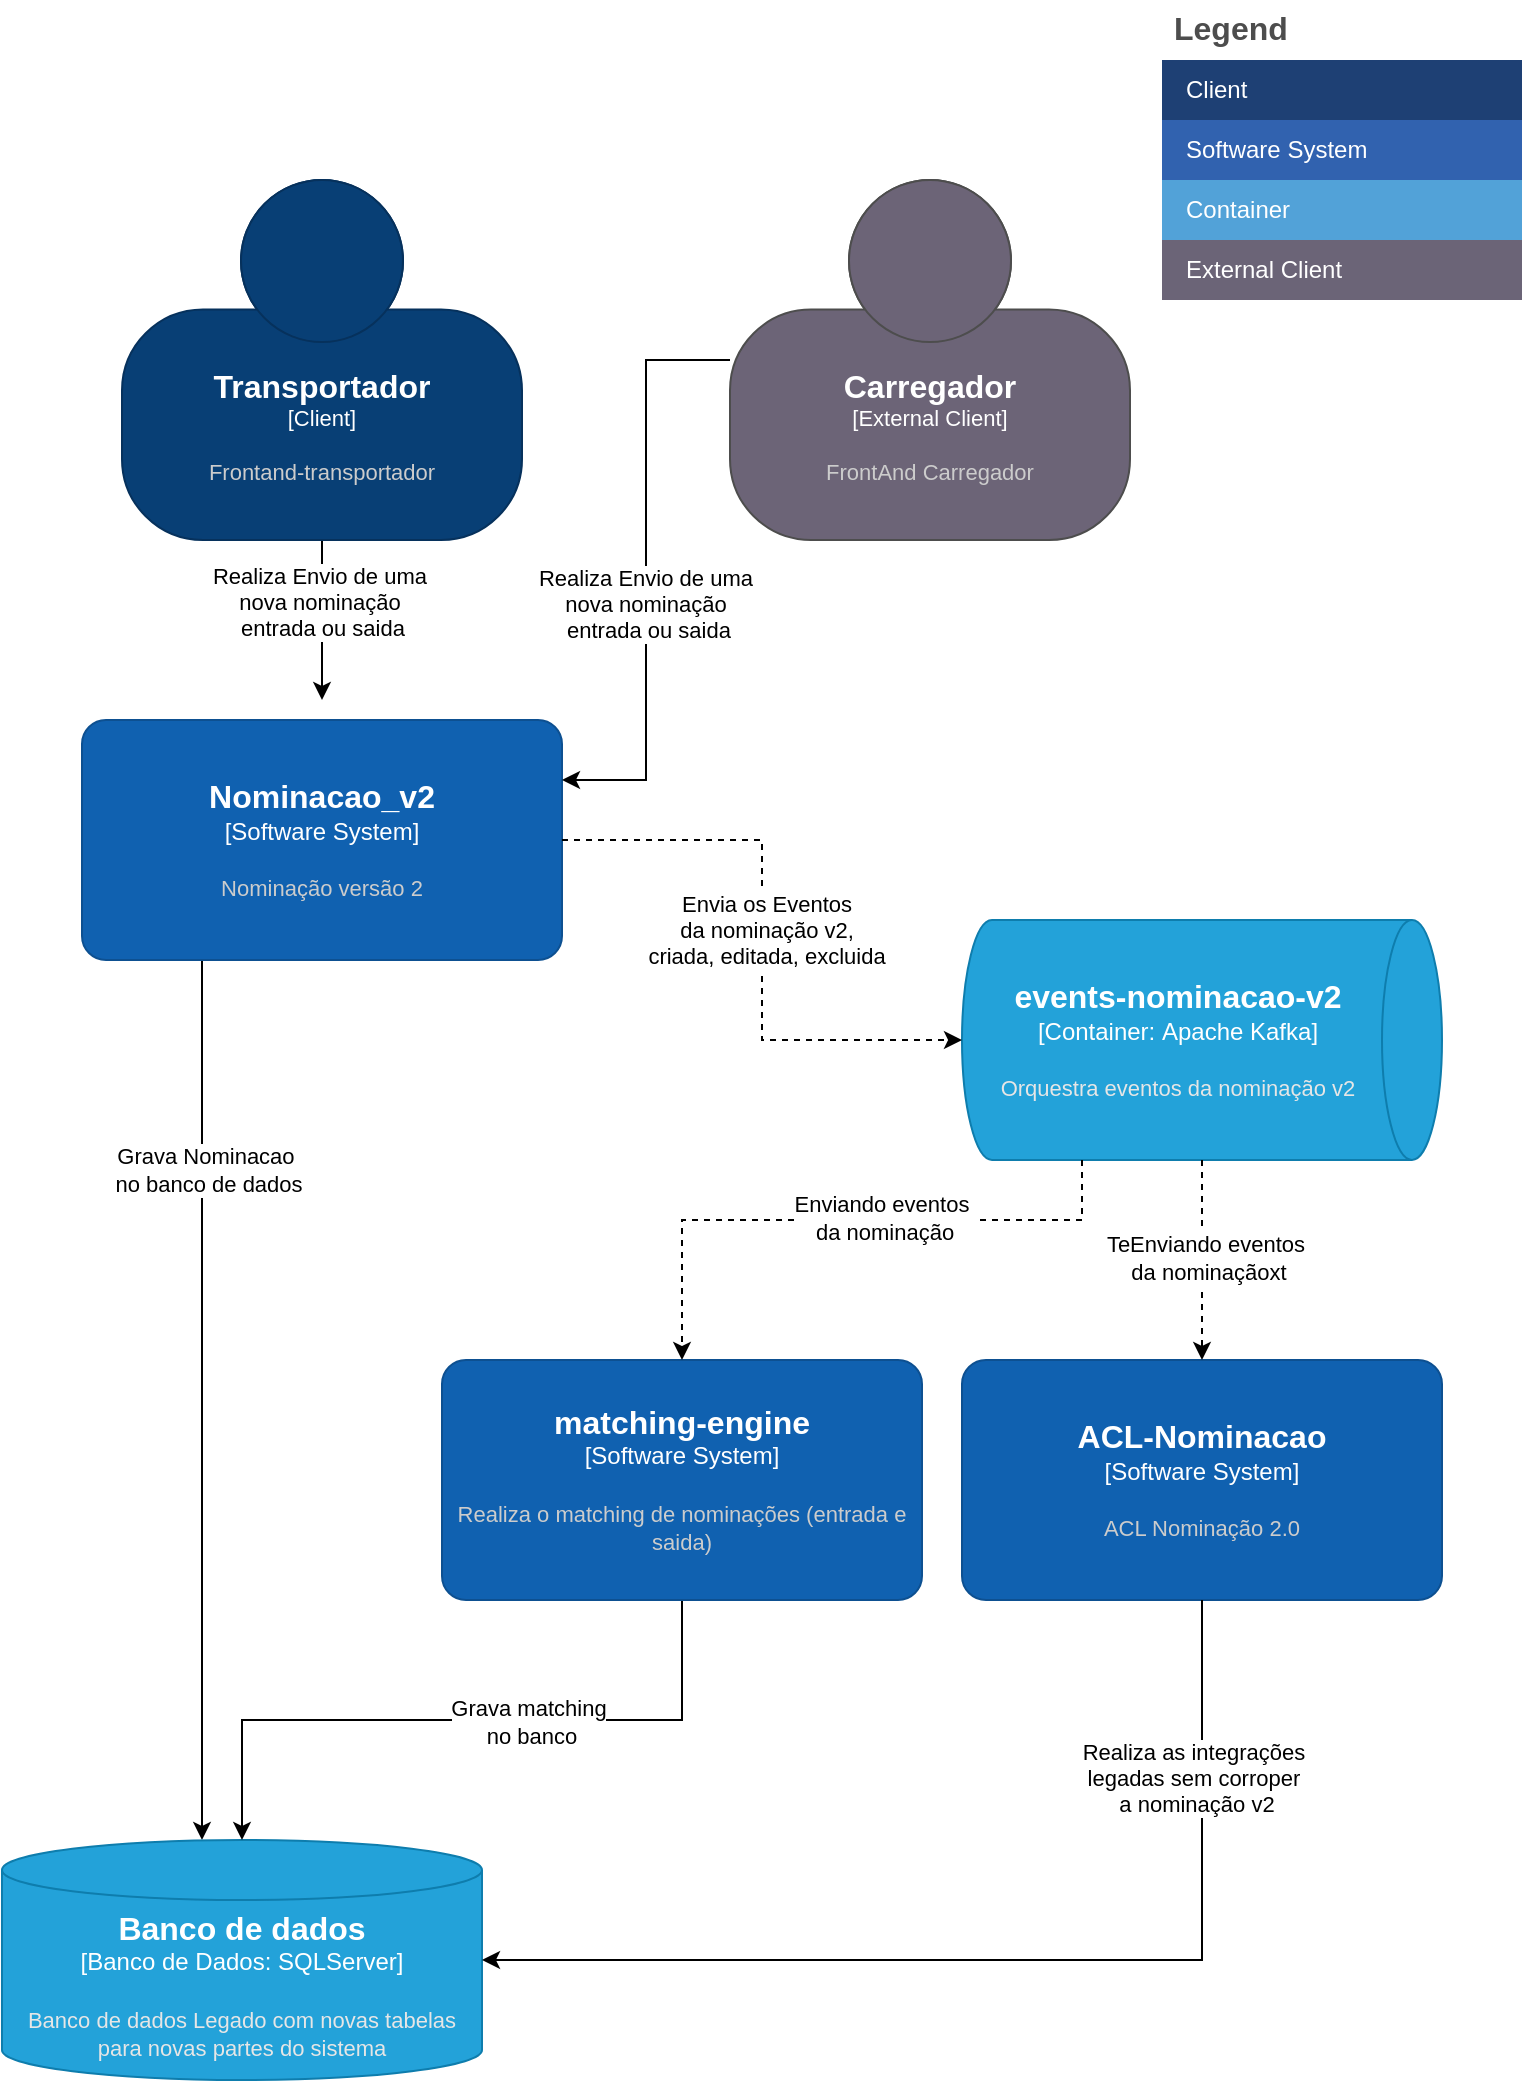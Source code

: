 <mxfile version="24.0.7" type="device" pages="2">
  <diagram name="Contexto" id="1iT5tyjKOo6wKRUe-Uue">
    <mxGraphModel dx="840" dy="452" grid="1" gridSize="10" guides="1" tooltips="1" connect="1" arrows="1" fold="1" page="1" pageScale="1" pageWidth="827" pageHeight="1169" math="0" shadow="0">
      <root>
        <mxCell id="0" />
        <mxCell id="1" parent="0" />
        <mxCell id="kfNd2m6IobNvLO3QgIsy-5" style="edgeStyle=orthogonalEdgeStyle;rounded=0;orthogonalLoop=1;jettySize=auto;html=1;" parent="1" source="kfNd2m6IobNvLO3QgIsy-1" edge="1">
          <mxGeometry relative="1" as="geometry">
            <mxPoint x="220" y="350" as="targetPoint" />
          </mxGeometry>
        </mxCell>
        <mxCell id="kfNd2m6IobNvLO3QgIsy-6" value="Realiza Envio de uma&amp;nbsp;&lt;div&gt;nova nominação&amp;nbsp;&lt;br&gt;entrada ou saida&lt;/div&gt;" style="edgeLabel;html=1;align=center;verticalAlign=middle;resizable=0;points=[];" parent="kfNd2m6IobNvLO3QgIsy-5" vertex="1" connectable="0">
          <mxGeometry x="-0.22" relative="1" as="geometry">
            <mxPoint y="-1" as="offset" />
          </mxGeometry>
        </mxCell>
        <object placeholders="1" c4Name="Transportador" c4Type="Client" c4Description="Frontand-transportador" label="&lt;font style=&quot;font-size: 16px&quot;&gt;&lt;b&gt;%c4Name%&lt;/b&gt;&lt;/font&gt;&lt;div&gt;[%c4Type%]&lt;/div&gt;&lt;br&gt;&lt;div&gt;&lt;font style=&quot;font-size: 11px&quot;&gt;&lt;font color=&quot;#cccccc&quot;&gt;%c4Description%&lt;/font&gt;&lt;/div&gt;" id="kfNd2m6IobNvLO3QgIsy-1">
          <mxCell style="html=1;fontSize=11;dashed=0;whiteSpace=wrap;fillColor=#083F75;strokeColor=#06315C;fontColor=#ffffff;shape=mxgraph.c4.person2;align=center;metaEdit=1;points=[[0.5,0,0],[1,0.5,0],[1,0.75,0],[0.75,1,0],[0.5,1,0],[0.25,1,0],[0,0.75,0],[0,0.5,0]];resizable=0;" parent="1" vertex="1">
            <mxGeometry x="120" y="90" width="200" height="180" as="geometry" />
          </mxCell>
        </object>
        <object placeholders="1" c4Name="Carregador" c4Type="External Client" c4Description="FrontAnd Carregador" label="&lt;font style=&quot;font-size: 16px&quot;&gt;&lt;b&gt;%c4Name%&lt;/b&gt;&lt;/font&gt;&lt;div&gt;[%c4Type%]&lt;/div&gt;&lt;br&gt;&lt;div&gt;&lt;font style=&quot;font-size: 11px&quot;&gt;&lt;font color=&quot;#cccccc&quot;&gt;%c4Description%&lt;/font&gt;&lt;/div&gt;" id="kfNd2m6IobNvLO3QgIsy-2">
          <mxCell style="html=1;fontSize=11;dashed=0;whiteSpace=wrap;fillColor=#6C6477;strokeColor=#4D4D4D;fontColor=#ffffff;shape=mxgraph.c4.person2;align=center;metaEdit=1;points=[[0.5,0,0],[1,0.5,0],[1,0.75,0],[0.75,1,0],[0.5,1,0],[0.25,1,0],[0,0.75,0],[0,0.5,0]];resizable=0;" parent="1" vertex="1">
            <mxGeometry x="424" y="90" width="200" height="180" as="geometry" />
          </mxCell>
        </object>
        <mxCell id="kfNd2m6IobNvLO3QgIsy-21" style="edgeStyle=orthogonalEdgeStyle;rounded=0;orthogonalLoop=1;jettySize=auto;html=1;exitX=0.25;exitY=1;exitDx=0;exitDy=0;exitPerimeter=0;" parent="1" source="kfNd2m6IobNvLO3QgIsy-4" target="kfNd2m6IobNvLO3QgIsy-11" edge="1">
          <mxGeometry relative="1" as="geometry">
            <mxPoint x="160" y="910" as="targetPoint" />
            <Array as="points">
              <mxPoint x="160" y="570" />
              <mxPoint x="160" y="570" />
            </Array>
          </mxGeometry>
        </mxCell>
        <mxCell id="kfNd2m6IobNvLO3QgIsy-22" value="Grava Nominacao&amp;nbsp;&lt;div&gt;no banco de dados&lt;/div&gt;" style="edgeLabel;html=1;align=center;verticalAlign=middle;resizable=0;points=[];" parent="kfNd2m6IobNvLO3QgIsy-21" vertex="1" connectable="0">
          <mxGeometry x="-0.524" y="3" relative="1" as="geometry">
            <mxPoint as="offset" />
          </mxGeometry>
        </mxCell>
        <object placeholders="1" c4Name="Nominacao_v2" c4Type="Software System" c4Description="Nominação versão 2" label="&lt;font style=&quot;font-size: 16px&quot;&gt;&lt;b&gt;%c4Name%&lt;/b&gt;&lt;/font&gt;&lt;div&gt;[%c4Type%]&lt;/div&gt;&lt;br&gt;&lt;div&gt;&lt;font style=&quot;font-size: 11px&quot;&gt;&lt;font color=&quot;#cccccc&quot;&gt;%c4Description%&lt;/font&gt;&lt;/div&gt;" id="kfNd2m6IobNvLO3QgIsy-4">
          <mxCell style="rounded=1;whiteSpace=wrap;html=1;labelBackgroundColor=none;fillColor=#1061B0;fontColor=#ffffff;align=center;arcSize=10;strokeColor=#0D5091;metaEdit=1;resizable=0;points=[[0.25,0,0],[0.5,0,0],[0.75,0,0],[1,0.25,0],[1,0.5,0],[1,0.75,0],[0.75,1,0],[0.5,1,0],[0.25,1,0],[0,0.75,0],[0,0.5,0],[0,0.25,0]];" parent="1" vertex="1">
            <mxGeometry x="100" y="360" width="240" height="120" as="geometry" />
          </mxCell>
        </object>
        <mxCell id="kfNd2m6IobNvLO3QgIsy-7" style="edgeStyle=orthogonalEdgeStyle;rounded=0;orthogonalLoop=1;jettySize=auto;html=1;entryX=1;entryY=0.25;entryDx=0;entryDy=0;entryPerimeter=0;" parent="1" source="kfNd2m6IobNvLO3QgIsy-2" target="kfNd2m6IobNvLO3QgIsy-4" edge="1">
          <mxGeometry relative="1" as="geometry" />
        </mxCell>
        <mxCell id="kfNd2m6IobNvLO3QgIsy-8" value="Realiza Envio de uma&amp;nbsp;&lt;div&gt;nova nominação&amp;nbsp;&lt;br&gt;entrada ou saida&lt;/div&gt;" style="edgeLabel;html=1;align=center;verticalAlign=middle;resizable=0;points=[];" parent="kfNd2m6IobNvLO3QgIsy-7" vertex="1" connectable="0">
          <mxGeometry x="0.12" y="1" relative="1" as="geometry">
            <mxPoint y="-1" as="offset" />
          </mxGeometry>
        </mxCell>
        <object placeholders="1" c4Type="events-nominacao-v2" c4Container="Container" c4Technology="Apache Kafka" c4Description="Orquestra eventos da nominação v2" label="&lt;font style=&quot;font-size: 16px&quot;&gt;&lt;b&gt;%c4Type%&lt;/b&gt;&lt;/font&gt;&lt;div&gt;[%c4Container%:&amp;nbsp;%c4Technology%]&lt;/div&gt;&lt;br&gt;&lt;div&gt;&lt;font style=&quot;font-size: 11px&quot;&gt;&lt;font color=&quot;#E6E6E6&quot;&gt;%c4Description%&lt;/font&gt;&lt;/div&gt;" id="kfNd2m6IobNvLO3QgIsy-9">
          <mxCell style="shape=cylinder3;size=15;direction=south;whiteSpace=wrap;html=1;boundedLbl=1;rounded=0;labelBackgroundColor=none;fillColor=#23A2D9;fontSize=12;fontColor=#ffffff;align=center;strokeColor=#0E7DAD;metaEdit=1;points=[[0.5,0,0],[1,0.25,0],[1,0.5,0],[1,0.75,0],[0.5,1,0],[0,0.75,0],[0,0.5,0],[0,0.25,0]];resizable=0;" parent="1" vertex="1">
            <mxGeometry x="540" y="460" width="240" height="120" as="geometry" />
          </mxCell>
        </object>
        <mxCell id="kfNd2m6IobNvLO3QgIsy-10" style="edgeStyle=orthogonalEdgeStyle;rounded=0;orthogonalLoop=1;jettySize=auto;html=1;entryX=0.5;entryY=1;entryDx=0;entryDy=0;entryPerimeter=0;dashed=1;" parent="1" source="kfNd2m6IobNvLO3QgIsy-4" target="kfNd2m6IobNvLO3QgIsy-9" edge="1">
          <mxGeometry relative="1" as="geometry" />
        </mxCell>
        <mxCell id="kfNd2m6IobNvLO3QgIsy-12" value="Envia os Eventos&lt;br&gt;da nominação v2,&lt;br&gt;criada, editada, excluida" style="edgeLabel;html=1;align=center;verticalAlign=middle;resizable=0;points=[];" parent="kfNd2m6IobNvLO3QgIsy-10" vertex="1" connectable="0">
          <mxGeometry x="-0.045" y="2" relative="1" as="geometry">
            <mxPoint y="1" as="offset" />
          </mxGeometry>
        </mxCell>
        <object placeholders="1" c4Type="Banco de dados" c4Container="Banco de Dados" c4Technology="SQLServer" c4Description="Banco de dados Legado com novas tabelas para novas partes do sistema" label="&lt;font style=&quot;font-size: 16px&quot;&gt;&lt;b&gt;%c4Type%&lt;/b&gt;&lt;/font&gt;&lt;div&gt;[%c4Container%:&amp;nbsp;%c4Technology%]&lt;/div&gt;&lt;br&gt;&lt;div&gt;&lt;font style=&quot;font-size: 11px&quot;&gt;&lt;font color=&quot;#E6E6E6&quot;&gt;%c4Description%&lt;/font&gt;&lt;/div&gt;" id="kfNd2m6IobNvLO3QgIsy-11">
          <mxCell style="shape=cylinder3;size=15;whiteSpace=wrap;html=1;boundedLbl=1;rounded=0;labelBackgroundColor=none;fillColor=#23A2D9;fontSize=12;fontColor=#ffffff;align=center;strokeColor=#0E7DAD;metaEdit=1;points=[[0.5,0,0],[1,0.25,0],[1,0.5,0],[1,0.75,0],[0.5,1,0],[0,0.75,0],[0,0.5,0],[0,0.25,0]];resizable=0;" parent="1" vertex="1">
            <mxGeometry x="60" y="920" width="240" height="120" as="geometry" />
          </mxCell>
        </object>
        <mxCell id="kfNd2m6IobNvLO3QgIsy-17" style="edgeStyle=orthogonalEdgeStyle;rounded=0;orthogonalLoop=1;jettySize=auto;html=1;" parent="1" source="kfNd2m6IobNvLO3QgIsy-13" target="kfNd2m6IobNvLO3QgIsy-11" edge="1">
          <mxGeometry relative="1" as="geometry" />
        </mxCell>
        <mxCell id="kfNd2m6IobNvLO3QgIsy-18" value="Grava matching&lt;div&gt;&amp;nbsp;no banco&lt;/div&gt;" style="edgeLabel;html=1;align=center;verticalAlign=middle;resizable=0;points=[];" parent="kfNd2m6IobNvLO3QgIsy-17" vertex="1" connectable="0">
          <mxGeometry x="-0.194" y="1" relative="1" as="geometry">
            <mxPoint as="offset" />
          </mxGeometry>
        </mxCell>
        <object placeholders="1" c4Name="matching-engine" c4Type="Software System" c4Description="Realiza o matching de nominações (entrada e saida)" label="&lt;font style=&quot;font-size: 16px&quot;&gt;&lt;b&gt;%c4Name%&lt;/b&gt;&lt;/font&gt;&lt;div&gt;[%c4Type%]&lt;/div&gt;&lt;br&gt;&lt;div&gt;&lt;font style=&quot;font-size: 11px&quot;&gt;&lt;font color=&quot;#cccccc&quot;&gt;%c4Description%&lt;/font&gt;&lt;/div&gt;" id="kfNd2m6IobNvLO3QgIsy-13">
          <mxCell style="rounded=1;whiteSpace=wrap;html=1;labelBackgroundColor=none;fillColor=#1061B0;fontColor=#ffffff;align=center;arcSize=10;strokeColor=#0D5091;metaEdit=1;resizable=0;points=[[0.25,0,0],[0.5,0,0],[0.75,0,0],[1,0.25,0],[1,0.5,0],[1,0.75,0],[0.75,1,0],[0.5,1,0],[0.25,1,0],[0,0.75,0],[0,0.5,0],[0,0.25,0]];" parent="1" vertex="1">
            <mxGeometry x="280" y="680" width="240" height="120" as="geometry" />
          </mxCell>
        </object>
        <object placeholders="1" c4Name="ACL-Nominacao" c4Type="Software System" c4Description="ACL Nominação 2.0" label="&lt;font style=&quot;font-size: 16px&quot;&gt;&lt;b&gt;%c4Name%&lt;/b&gt;&lt;/font&gt;&lt;div&gt;[%c4Type%]&lt;/div&gt;&lt;br&gt;&lt;div&gt;&lt;font style=&quot;font-size: 11px&quot;&gt;&lt;font color=&quot;#cccccc&quot;&gt;%c4Description%&lt;/font&gt;&lt;/div&gt;" id="kfNd2m6IobNvLO3QgIsy-14">
          <mxCell style="rounded=1;whiteSpace=wrap;html=1;labelBackgroundColor=none;fillColor=#1061B0;fontColor=#ffffff;align=center;arcSize=10;strokeColor=#0D5091;metaEdit=1;resizable=0;points=[[0.25,0,0],[0.5,0,0],[0.75,0,0],[1,0.25,0],[1,0.5,0],[1,0.75,0],[0.75,1,0],[0.5,1,0],[0.25,1,0],[0,0.75,0],[0,0.5,0],[0,0.25,0]];" parent="1" vertex="1">
            <mxGeometry x="540" y="680" width="240" height="120" as="geometry" />
          </mxCell>
        </object>
        <mxCell id="kfNd2m6IobNvLO3QgIsy-15" style="edgeStyle=orthogonalEdgeStyle;rounded=0;orthogonalLoop=1;jettySize=auto;html=1;entryX=0.5;entryY=0;entryDx=0;entryDy=0;entryPerimeter=0;exitX=1;exitY=0.75;exitDx=0;exitDy=0;exitPerimeter=0;dashed=1;" parent="1" source="kfNd2m6IobNvLO3QgIsy-9" target="kfNd2m6IobNvLO3QgIsy-13" edge="1">
          <mxGeometry relative="1" as="geometry">
            <Array as="points">
              <mxPoint x="600" y="610" />
              <mxPoint x="400" y="610" />
            </Array>
          </mxGeometry>
        </mxCell>
        <mxCell id="kfNd2m6IobNvLO3QgIsy-16" value="Enviando eventos&amp;nbsp;&lt;div&gt;da nominação&lt;/div&gt;" style="edgeLabel;html=1;align=center;verticalAlign=middle;resizable=0;points=[];" parent="kfNd2m6IobNvLO3QgIsy-15" vertex="1" connectable="0">
          <mxGeometry x="-0.136" y="-1" relative="1" as="geometry">
            <mxPoint as="offset" />
          </mxGeometry>
        </mxCell>
        <mxCell id="kfNd2m6IobNvLO3QgIsy-19" style="edgeStyle=orthogonalEdgeStyle;rounded=0;orthogonalLoop=1;jettySize=auto;html=1;entryX=0.5;entryY=0;entryDx=0;entryDy=0;entryPerimeter=0;dashed=1;" parent="1" source="kfNd2m6IobNvLO3QgIsy-9" target="kfNd2m6IobNvLO3QgIsy-14" edge="1">
          <mxGeometry relative="1" as="geometry" />
        </mxCell>
        <mxCell id="kfNd2m6IobNvLO3QgIsy-20" value="TeEnviando eventos&amp;nbsp;&lt;br&gt;da nominaçãoxt" style="edgeLabel;html=1;align=center;verticalAlign=middle;resizable=0;points=[];" parent="kfNd2m6IobNvLO3QgIsy-19" vertex="1" connectable="0">
          <mxGeometry x="-0.033" y="3" relative="1" as="geometry">
            <mxPoint as="offset" />
          </mxGeometry>
        </mxCell>
        <mxCell id="kfNd2m6IobNvLO3QgIsy-23" style="edgeStyle=orthogonalEdgeStyle;rounded=0;orthogonalLoop=1;jettySize=auto;html=1;entryX=1;entryY=0.5;entryDx=0;entryDy=0;entryPerimeter=0;" parent="1" source="kfNd2m6IobNvLO3QgIsy-14" target="kfNd2m6IobNvLO3QgIsy-11" edge="1">
          <mxGeometry relative="1" as="geometry">
            <Array as="points">
              <mxPoint x="660" y="980" />
            </Array>
          </mxGeometry>
        </mxCell>
        <mxCell id="kfNd2m6IobNvLO3QgIsy-24" value="Realiza as integrações&amp;nbsp;&lt;div&gt;legadas sem corroper&amp;nbsp;&lt;/div&gt;&lt;div&gt;a nominação v2&lt;/div&gt;" style="edgeLabel;html=1;align=center;verticalAlign=middle;resizable=0;points=[];" parent="kfNd2m6IobNvLO3QgIsy-23" vertex="1" connectable="0">
          <mxGeometry x="-0.673" y="-3" relative="1" as="geometry">
            <mxPoint as="offset" />
          </mxGeometry>
        </mxCell>
        <mxCell id="kfNd2m6IobNvLO3QgIsy-25" value="Legend" style="shape=table;startSize=30;container=1;collapsible=0;childLayout=tableLayout;fontSize=16;align=left;verticalAlign=top;fillColor=none;strokeColor=none;fontColor=#4D4D4D;fontStyle=1;spacingLeft=6;spacing=0;resizable=0;" parent="1" vertex="1">
          <mxGeometry x="640" width="180" height="150" as="geometry" />
        </mxCell>
        <mxCell id="kfNd2m6IobNvLO3QgIsy-26" value="" style="shape=tableRow;horizontal=0;startSize=0;swimlaneHead=0;swimlaneBody=0;strokeColor=inherit;top=0;left=0;bottom=0;right=0;collapsible=0;dropTarget=0;fillColor=none;points=[[0,0.5],[1,0.5]];portConstraint=eastwest;fontSize=12;" parent="kfNd2m6IobNvLO3QgIsy-25" vertex="1">
          <mxGeometry y="30" width="180" height="30" as="geometry" />
        </mxCell>
        <mxCell id="kfNd2m6IobNvLO3QgIsy-27" value="Client" style="shape=partialRectangle;html=1;whiteSpace=wrap;connectable=0;strokeColor=inherit;overflow=hidden;fillColor=#1E4074;top=0;left=0;bottom=0;right=0;pointerEvents=1;fontSize=12;align=left;fontColor=#FFFFFF;gradientColor=none;spacingLeft=10;spacingRight=4;" parent="kfNd2m6IobNvLO3QgIsy-26" vertex="1">
          <mxGeometry width="180" height="30" as="geometry">
            <mxRectangle width="180" height="30" as="alternateBounds" />
          </mxGeometry>
        </mxCell>
        <mxCell id="kfNd2m6IobNvLO3QgIsy-28" value="" style="shape=tableRow;horizontal=0;startSize=0;swimlaneHead=0;swimlaneBody=0;strokeColor=inherit;top=0;left=0;bottom=0;right=0;collapsible=0;dropTarget=0;fillColor=none;points=[[0,0.5],[1,0.5]];portConstraint=eastwest;fontSize=12;" parent="kfNd2m6IobNvLO3QgIsy-25" vertex="1">
          <mxGeometry y="60" width="180" height="30" as="geometry" />
        </mxCell>
        <mxCell id="kfNd2m6IobNvLO3QgIsy-29" value="Software System" style="shape=partialRectangle;html=1;whiteSpace=wrap;connectable=0;strokeColor=inherit;overflow=hidden;fillColor=#3162AF;top=0;left=0;bottom=0;right=0;pointerEvents=1;fontSize=12;align=left;fontColor=#FFFFFF;gradientColor=none;spacingLeft=10;spacingRight=4;" parent="kfNd2m6IobNvLO3QgIsy-28" vertex="1">
          <mxGeometry width="180" height="30" as="geometry">
            <mxRectangle width="180" height="30" as="alternateBounds" />
          </mxGeometry>
        </mxCell>
        <mxCell id="kfNd2m6IobNvLO3QgIsy-30" value="" style="shape=tableRow;horizontal=0;startSize=0;swimlaneHead=0;swimlaneBody=0;strokeColor=inherit;top=0;left=0;bottom=0;right=0;collapsible=0;dropTarget=0;fillColor=none;points=[[0,0.5],[1,0.5]];portConstraint=eastwest;fontSize=12;" parent="kfNd2m6IobNvLO3QgIsy-25" vertex="1">
          <mxGeometry y="90" width="180" height="30" as="geometry" />
        </mxCell>
        <mxCell id="kfNd2m6IobNvLO3QgIsy-31" value="Container" style="shape=partialRectangle;html=1;whiteSpace=wrap;connectable=0;strokeColor=inherit;overflow=hidden;fillColor=#52a2d8;top=0;left=0;bottom=0;right=0;pointerEvents=1;fontSize=12;align=left;fontColor=#FFFFFF;gradientColor=none;spacingLeft=10;spacingRight=4;" parent="kfNd2m6IobNvLO3QgIsy-30" vertex="1">
          <mxGeometry width="180" height="30" as="geometry">
            <mxRectangle width="180" height="30" as="alternateBounds" />
          </mxGeometry>
        </mxCell>
        <mxCell id="kfNd2m6IobNvLO3QgIsy-34" value="" style="shape=tableRow;horizontal=0;startSize=0;swimlaneHead=0;swimlaneBody=0;strokeColor=inherit;top=0;left=0;bottom=0;right=0;collapsible=0;dropTarget=0;fillColor=none;points=[[0,0.5],[1,0.5]];portConstraint=eastwest;fontSize=12;" parent="kfNd2m6IobNvLO3QgIsy-25" vertex="1">
          <mxGeometry y="120" width="180" height="30" as="geometry" />
        </mxCell>
        <mxCell id="kfNd2m6IobNvLO3QgIsy-35" value="External Client" style="shape=partialRectangle;html=1;whiteSpace=wrap;connectable=0;strokeColor=inherit;overflow=hidden;fillColor=#6b6477;top=0;left=0;bottom=0;right=0;pointerEvents=1;fontSize=12;align=left;fontColor=#FFFFFF;gradientColor=none;spacingLeft=10;spacingRight=4;" parent="kfNd2m6IobNvLO3QgIsy-34" vertex="1">
          <mxGeometry width="180" height="30" as="geometry">
            <mxRectangle width="180" height="30" as="alternateBounds" />
          </mxGeometry>
        </mxCell>
      </root>
    </mxGraphModel>
  </diagram>
  <diagram id="_d-OhA3PHFul_VTuETrB" name="Container">
    <mxGraphModel dx="808" dy="435" grid="1" gridSize="10" guides="1" tooltips="1" connect="1" arrows="1" fold="1" page="1" pageScale="1" pageWidth="827" pageHeight="1169" math="0" shadow="0">
      <root>
        <mxCell id="0" />
        <mxCell id="1" parent="0" />
        <mxCell id="4QUge0CLAxA1LtzzfXMb-1" style="edgeStyle=orthogonalEdgeStyle;rounded=0;orthogonalLoop=1;jettySize=auto;html=1;exitX=0.991;exitY=0.635;exitDx=0;exitDy=0;exitPerimeter=0;" edge="1" parent="1" source="MoGKAQLPMniDsz_H17lD-1" target="MoGKAQLPMniDsz_H17lD-6">
          <mxGeometry relative="1" as="geometry" />
        </mxCell>
        <mxCell id="4QUge0CLAxA1LtzzfXMb-2" value="Envia CRUD,&lt;br&gt;REST, HTTP (JSON)" style="edgeLabel;html=1;align=center;verticalAlign=middle;resizable=0;points=[];" vertex="1" connectable="0" parent="4QUge0CLAxA1LtzzfXMb-1">
          <mxGeometry x="-0.165" relative="1" as="geometry">
            <mxPoint as="offset" />
          </mxGeometry>
        </mxCell>
        <object placeholders="1" c4Type="frontand-carregador" c4Container="frontand-carregador" c4Technology="e.g. JavaScript, Angular etc." c4Description="Description of web browser container role/responsibility." label="&lt;font style=&quot;font-size: 16px&quot;&gt;&lt;b&gt;%c4Type%&lt;/b&gt;&lt;/font&gt;&lt;div&gt;[%c4Container%:&amp;nbsp;%c4Technology%]&lt;/div&gt;&lt;br&gt;&lt;div&gt;&lt;font style=&quot;font-size: 11px&quot;&gt;&lt;font color=&quot;#E6E6E6&quot;&gt;%c4Description%&lt;/font&gt;&lt;/div&gt;" id="MoGKAQLPMniDsz_H17lD-1">
          <mxCell style="shape=mxgraph.c4.webBrowserContainer2;whiteSpace=wrap;html=1;boundedLbl=1;rounded=0;labelBackgroundColor=none;strokeColor=none;fillColor=#8c8496;strokeColor=#118ACD;strokeColor2=#0E7DAD;fontSize=12;fontColor=#ffffff;align=center;metaEdit=1;points=[[0.5,0,0],[1,0.25,0],[1,0.5,0],[1,0.75,0],[0.5,1,0],[0,0.75,0],[0,0.5,0],[0,0.25,0]];resizable=0;" parent="1" vertex="1">
            <mxGeometry x="460" y="380" width="240" height="160" as="geometry" />
          </mxCell>
        </object>
        <object placeholders="1" c4Name="Transportador" c4Type="Person" c4Description="Cliente interno" label="&lt;font style=&quot;font-size: 16px&quot;&gt;&lt;b&gt;%c4Name%&lt;/b&gt;&lt;/font&gt;&lt;div&gt;[%c4Type%]&lt;/div&gt;&lt;br&gt;&lt;div&gt;&lt;font style=&quot;font-size: 11px&quot;&gt;&lt;font color=&quot;#cccccc&quot;&gt;%c4Description%&lt;/font&gt;&lt;/div&gt;" id="MoGKAQLPMniDsz_H17lD-2">
          <mxCell style="html=1;fontSize=11;dashed=0;whiteSpace=wrap;fillColor=#083F75;strokeColor=#06315C;fontColor=#ffffff;shape=mxgraph.c4.person2;align=center;metaEdit=1;points=[[0.5,0,0],[1,0.5,0],[1,0.75,0],[0.75,1,0],[0.5,1,0],[0.25,1,0],[0,0.75,0],[0,0.5,0]];resizable=0;" parent="1" vertex="1">
            <mxGeometry x="100" y="80" width="200" height="180" as="geometry" />
          </mxCell>
        </object>
        <mxCell id="KuVBhjNUDmHwjBpoqq2D-19" style="edgeStyle=orthogonalEdgeStyle;rounded=0;orthogonalLoop=1;jettySize=auto;html=1;" parent="1" source="MoGKAQLPMniDsz_H17lD-3" target="MoGKAQLPMniDsz_H17lD-5" edge="1">
          <mxGeometry relative="1" as="geometry" />
        </mxCell>
        <mxCell id="KuVBhjNUDmHwjBpoqq2D-32" value="Solicita autorização.&amp;nbsp;&lt;div&gt;REST, HTTP (JSON)&lt;/div&gt;" style="edgeLabel;html=1;align=center;verticalAlign=middle;resizable=0;points=[];" parent="KuVBhjNUDmHwjBpoqq2D-19" vertex="1" connectable="0">
          <mxGeometry x="0.035" relative="1" as="geometry">
            <mxPoint x="5" y="1" as="offset" />
          </mxGeometry>
        </mxCell>
        <object placeholders="1" c4Name="backand-shared" c4Type="Spring-Boot" c4Description="Responsável por autenticar as requisições, além de outras funcionalidades." label="&lt;font style=&quot;font-size: 16px&quot;&gt;&lt;b&gt;%c4Name%&lt;/b&gt;&lt;/font&gt;&lt;div&gt;[%c4Type%]&lt;/div&gt;&lt;br&gt;&lt;div&gt;&lt;font style=&quot;font-size: 11px&quot;&gt;&lt;font color=&quot;#cccccc&quot;&gt;%c4Description%&lt;/font&gt;&lt;/div&gt;" id="MoGKAQLPMniDsz_H17lD-3">
          <mxCell style="rounded=1;whiteSpace=wrap;html=1;labelBackgroundColor=none;fillColor=#1061B0;fontColor=#ffffff;align=center;arcSize=10;strokeColor=#0D5091;metaEdit=1;resizable=0;points=[[0.25,0,0],[0.5,0,0],[0.75,0,0],[1,0.25,0],[1,0.5,0],[1,0.75,0],[0.75,1,0],[0.5,1,0],[0.25,1,0],[0,0.75,0],[0,0.5,0],[0,0.25,0]];" parent="1" vertex="1">
            <mxGeometry x="910" y="240" width="240" height="120" as="geometry" />
          </mxCell>
        </object>
        <mxCell id="KuVBhjNUDmHwjBpoqq2D-21" style="edgeStyle=orthogonalEdgeStyle;rounded=0;orthogonalLoop=1;jettySize=auto;html=1;" parent="1" source="MoGKAQLPMniDsz_H17lD-4" edge="1">
          <mxGeometry relative="1" as="geometry">
            <mxPoint x="1160" y="300" as="targetPoint" />
          </mxGeometry>
        </mxCell>
        <mxCell id="KuVBhjNUDmHwjBpoqq2D-35" value="Envia Token, &lt;br&gt;REST,HTTP (JSON)" style="edgeLabel;html=1;align=center;verticalAlign=middle;resizable=0;points=[];" parent="KuVBhjNUDmHwjBpoqq2D-21" vertex="1" connectable="0">
          <mxGeometry x="-0.161" y="2" relative="1" as="geometry">
            <mxPoint as="offset" />
          </mxGeometry>
        </mxCell>
        <object placeholders="1" c4Name="CA" c4Type="Controlador de Acesso" c4Description="Fornece tokens de acesso" label="&lt;font style=&quot;font-size: 16px&quot;&gt;&lt;b&gt;%c4Name%&lt;/b&gt;&lt;/font&gt;&lt;div&gt;[%c4Type%]&lt;/div&gt;&lt;br&gt;&lt;div&gt;&lt;font style=&quot;font-size: 11px&quot;&gt;&lt;font color=&quot;#cccccc&quot;&gt;%c4Description%&lt;/font&gt;&lt;/div&gt;" id="MoGKAQLPMniDsz_H17lD-4">
          <mxCell style="rounded=1;whiteSpace=wrap;html=1;labelBackgroundColor=none;fillColor=#8C8496;fontColor=#ffffff;align=center;arcSize=10;strokeColor=#736782;metaEdit=1;resizable=0;points=[[0.25,0,0],[0.5,0,0],[0.75,0,0],[1,0.25,0],[1,0.5,0],[1,0.75,0],[0.75,1,0],[0.5,1,0],[0.25,1,0],[0,0.75,0],[0,0.5,0],[0,0.25,0]];" parent="1" vertex="1">
            <mxGeometry x="1325" y="240" width="240" height="120" as="geometry" />
          </mxCell>
        </object>
        <object placeholders="1" c4Type="frontand-transportador" c4Container="frontand-transportador" c4Technology="Angular" c4Description="Monolito resposavel pelas operações de transporte de gás" label="&lt;font style=&quot;font-size: 16px&quot;&gt;&lt;b&gt;%c4Type%&lt;/b&gt;&lt;/font&gt;&lt;div&gt;[%c4Container%:&amp;nbsp;%c4Technology%]&lt;/div&gt;&lt;br&gt;&lt;div&gt;&lt;font style=&quot;font-size: 11px&quot;&gt;&lt;font color=&quot;#E6E6E6&quot;&gt;%c4Description%&lt;/font&gt;&lt;/div&gt;" id="MoGKAQLPMniDsz_H17lD-5">
          <mxCell style="shape=mxgraph.c4.webBrowserContainer2;whiteSpace=wrap;html=1;boundedLbl=1;rounded=0;labelBackgroundColor=none;strokeColor=#118ACD;fillColor=#23A2D9;strokeColor=#118ACD;strokeColor2=#0E7DAD;fontSize=12;fontColor=#ffffff;align=center;metaEdit=1;points=[[0.5,0,0],[1,0.25,0],[1,0.5,0],[1,0.75,0],[0.5,1,0],[0,0.75,0],[0,0.5,0],[0,0.25,0]];resizable=0;" parent="1" vertex="1">
            <mxGeometry x="460" y="90" width="240" height="160" as="geometry" />
          </mxCell>
        </object>
        <object placeholders="1" c4Name="nominacao_v2" c4Type="Spring-Boot" c4Description="Novo servições de nominação" label="&lt;font style=&quot;font-size: 16px&quot;&gt;&lt;b&gt;%c4Name%&lt;/b&gt;&lt;/font&gt;&lt;div&gt;[%c4Type%]&lt;/div&gt;&lt;br&gt;&lt;div&gt;&lt;font style=&quot;font-size: 11px&quot;&gt;&lt;font color=&quot;#cccccc&quot;&gt;%c4Description%&lt;/font&gt;&lt;/div&gt;" id="MoGKAQLPMniDsz_H17lD-6">
          <mxCell style="rounded=1;whiteSpace=wrap;html=1;labelBackgroundColor=none;fillColor=#1061B0;fontColor=#ffffff;align=center;arcSize=10;strokeColor=#0D5091;metaEdit=1;resizable=0;points=[[0.25,0,0],[0.5,0,0],[0.75,0,0],[1,0.25,0],[1,0.5,0],[1,0.75,0],[0.75,1,0],[0.5,1,0],[0.25,1,0],[0,0.75,0],[0,0.5,0],[0,0.25,0]];" parent="1" vertex="1">
            <mxGeometry x="910" y="550" width="240" height="120" as="geometry" />
          </mxCell>
        </object>
        <mxCell id="KuVBhjNUDmHwjBpoqq2D-25" style="edgeStyle=orthogonalEdgeStyle;rounded=0;orthogonalLoop=1;jettySize=auto;html=1;" parent="1" source="MoGKAQLPMniDsz_H17lD-8" target="MoGKAQLPMniDsz_H17lD-10" edge="1">
          <mxGeometry relative="1" as="geometry">
            <Array as="points">
              <mxPoint x="1445" y="710" />
              <mxPoint x="1150" y="710" />
            </Array>
          </mxGeometry>
        </mxCell>
        <mxCell id="KuVBhjNUDmHwjBpoqq2D-44" value="&lt;span style=&quot;color: rgba(0, 0, 0, 0); font-family: monospace; font-size: 0px; text-align: start; background-color: rgb(251, 251, 251);&quot;&gt;%3CmxGraphModel%3E%3Croot%3E%3CmxCell%20id%3D%220%22%2F%3E%3CmxCell%20id%3D%221%22%20parent%3D%220%22%2F%3E%3CmxCell%20id%3D%222%22%20value%3D%22Envia%20evento%20das%20opera%C3%A7%C3%B5es%26lt%3Bbr%26gt%3BKafka-protocol%26lt%3Bbr%26gt%3B%26lt%3Bspan%20style%3D%26quot%3Bcolor%3A%20rgb(13%2C%2013%2C%2013)%3B%20font-family%3A%20S%C3%B6hne%2C%20ui-sans-serif%2C%20system-ui%2C%20-apple-system%2C%20%26amp%3Bquot%3BSegoe%20UI%26amp%3Bquot%3B%2C%20Roboto%2C%20Ubuntu%2C%20Cantarell%2C%20%26amp%3Bquot%3BNoto%20Sans%26amp%3Bquot%3B%2C%20sans-serif%2C%20%26amp%3Bquot%3BHelvetica%20Neue%26amp%3Bquot%3B%2C%20Arial%2C%20%26amp%3Bquot%3BApple%20Color%20Emoji%26amp%3Bquot%3B%2C%20%26amp%3Bquot%3BSegoe%20UI%20Emoji%26amp%3Bquot%3B%2C%20%26amp%3Bquot%3BSegoe%20UI%20Symbol%26amp%3Bquot%3B%2C%20%26amp%3Bquot%3BNoto%20Color%20Emoji%26amp%3Bquot%3B%3B%20text-align%3A%20start%3B%20white-space%3A%20pre-wrap%3B%26quot%3B%26gt%3B%26lt%3Bfont%20style%3D%26quot%3Bfont-size%3A%2012px%3B%26quot%3B%26gt%3Bpublishing%26lt%3B%2Ffont%26gt%3B%26lt%3B%2Fspan%26gt%3B%22%20style%3D%22edgeLabel%3Bhtml%3D1%3Balign%3Dcenter%3BverticalAlign%3Dmiddle%3Bresizable%3D0%3Bpoints%3D%5B%5D%3B%22%20vertex%3D%221%22%20connectable%3D%220%22%20parent%3D%221%22%3E%3CmxGeometry%20x%3D%221278.003%22%20y%3D%22599.358%22%20as%3D%22geometry%22%2F%3E%3C%2FmxCell%3E%3C%2Froot%3E%3C%2FmxGraphModel%3E&lt;/span&gt;" style="edgeLabel;html=1;align=center;verticalAlign=middle;resizable=0;points=[];" parent="KuVBhjNUDmHwjBpoqq2D-25" vertex="1" connectable="0">
          <mxGeometry x="0.217" y="-3" relative="1" as="geometry">
            <mxPoint x="-1" as="offset" />
          </mxGeometry>
        </mxCell>
        <mxCell id="KuVBhjNUDmHwjBpoqq2D-45" value="&lt;span style=&quot;color: rgba(0, 0, 0, 0); font-family: monospace; font-size: 0px; text-align: start; background-color: rgb(251, 251, 251);&quot;&gt;%3CmxGraphModel%3E%3Croot%3E%3CmxCell%20id%3D%220%22%2F%3E%3CmxCell%20id%3D%221%22%20parent%3D%220%22%2F%3E%3CmxCell%20id%3D%222%22%20value%3D%22Envia%20evento%20das%20opera%C3%A7%C3%B5es%26lt%3Bbr%26gt%3BKafka-protocol%26lt%3Bbr%26gt%3B%26lt%3Bspan%20style%3D%26quot%3Bcolor%3A%20rgb(13%2C%2013%2C%2013)%3B%20font-family%3A%20S%C3%B6hne%2C%20ui-sans-serif%2C%20system-ui%2C%20-apple-system%2C%20%26amp%3Bquot%3BSegoe%20UI%26amp%3Bquot%3B%2C%20Roboto%2C%20Ubuntu%2C%20Cantarell%2C%20%26amp%3Bquot%3BNoto%20Sans%26amp%3Bquot%3B%2C%20sans-serif%2C%20%26amp%3Bquot%3BHelvetica%20Neue%26amp%3Bquot%3B%2C%20Arial%2C%20%26amp%3Bquot%3BApple%20Color%20Emoji%26amp%3Bquot%3B%2C%20%26amp%3Bquot%3BSegoe%20UI%20Emoji%26amp%3Bquot%3B%2C%20%26amp%3Bquot%3BSegoe%20UI%20Symbol%26amp%3Bquot%3B%2C%20%26amp%3Bquot%3BNoto%20Color%20Emoji%26amp%3Bquot%3B%3B%20text-align%3A%20start%3B%20white-space%3A%20pre-wrap%3B%26quot%3B%26gt%3B%26lt%3Bfont%20style%3D%26quot%3Bfont-size%3A%2012px%3B%26quot%3B%26gt%3Bpublishing%26lt%3B%2Ffont%26gt%3B%26lt%3B%2Fspan%26gt%3B%22%20style%3D%22edgeLabel%3Bhtml%3D1%3Balign%3Dcenter%3BverticalAlign%3Dmiddle%3Bresizable%3D0%3Bpoints%3D%5B%5D%3B%22%20vertex%3D%221%22%20connectable%3D%220%22%20parent%3D%221%22%3E%3CmxGeometry%20x%3D%221278.003%22%20y%3D%22599.358%22%20as%3D%22geometry%22%2F%3E%3C%2FmxCell%3E%3C%2Froot%3E%3C%2FmxGraphModel%3E&lt;/span&gt;" style="edgeLabel;html=1;align=center;verticalAlign=middle;resizable=0;points=[];" parent="KuVBhjNUDmHwjBpoqq2D-25" vertex="1" connectable="0">
          <mxGeometry x="0.41" y="-1" relative="1" as="geometry">
            <mxPoint x="-1" as="offset" />
          </mxGeometry>
        </mxCell>
        <mxCell id="KuVBhjNUDmHwjBpoqq2D-46" value="Escuta eventos das operações&lt;br&gt;Kafka-protocol&lt;br&gt;&lt;span style=&quot;color: rgb(13, 13, 13); font-family: Söhne, ui-sans-serif, system-ui, -apple-system, &amp;quot;Segoe UI&amp;quot;, Roboto, Ubuntu, Cantarell, &amp;quot;Noto Sans&amp;quot;, sans-serif, &amp;quot;Helvetica Neue&amp;quot;, Arial, &amp;quot;Apple Color Emoji&amp;quot;, &amp;quot;Segoe UI Emoji&amp;quot;, &amp;quot;Segoe UI Symbol&amp;quot;, &amp;quot;Noto Color Emoji&amp;quot;; text-align: start; white-space: pre-wrap;&quot;&gt;&lt;font style=&quot;font-size: 12px;&quot;&gt;subscribing&lt;/font&gt;&lt;/span&gt;" style="edgeLabel;html=1;align=center;verticalAlign=middle;resizable=0;points=[];" parent="KuVBhjNUDmHwjBpoqq2D-25" vertex="1" connectable="0">
          <mxGeometry x="0.346" y="3" relative="1" as="geometry">
            <mxPoint x="44" y="-3" as="offset" />
          </mxGeometry>
        </mxCell>
        <mxCell id="KuVBhjNUDmHwjBpoqq2D-26" style="edgeStyle=orthogonalEdgeStyle;rounded=0;orthogonalLoop=1;jettySize=auto;html=1;" parent="1" source="MoGKAQLPMniDsz_H17lD-8" target="MoGKAQLPMniDsz_H17lD-11" edge="1">
          <mxGeometry relative="1" as="geometry">
            <Array as="points">
              <mxPoint x="1445" y="760" />
              <mxPoint x="1445" y="760" />
            </Array>
          </mxGeometry>
        </mxCell>
        <mxCell id="KuVBhjNUDmHwjBpoqq2D-47" value="Escuta eventos das operações&lt;br&gt;Kafka-protocol&lt;br&gt;&lt;span style=&quot;color: rgb(13, 13, 13); font-family: Söhne, ui-sans-serif, system-ui, -apple-system, &amp;quot;Segoe UI&amp;quot;, Roboto, Ubuntu, Cantarell, &amp;quot;Noto Sans&amp;quot;, sans-serif, &amp;quot;Helvetica Neue&amp;quot;, Arial, &amp;quot;Apple Color Emoji&amp;quot;, &amp;quot;Segoe UI Emoji&amp;quot;, &amp;quot;Segoe UI Symbol&amp;quot;, &amp;quot;Noto Color Emoji&amp;quot;; text-align: start; white-space: pre-wrap;&quot;&gt;&lt;font style=&quot;font-size: 12px;&quot;&gt;subscribing&lt;/font&gt;&lt;/span&gt;" style="edgeLabel;html=1;align=center;verticalAlign=middle;resizable=0;points=[];" parent="KuVBhjNUDmHwjBpoqq2D-26" vertex="1" connectable="0">
          <mxGeometry x="0.279" y="-1" relative="1" as="geometry">
            <mxPoint y="-1" as="offset" />
          </mxGeometry>
        </mxCell>
        <object placeholders="1" c4Type="brokers Kafka" c4Container="Kafka" c4Technology="Apache Kafka" c4Description="Orquestra os eventos da nominação" label="&lt;font style=&quot;font-size: 16px&quot;&gt;&lt;b&gt;%c4Type%&lt;/b&gt;&lt;/font&gt;&lt;div&gt;[%c4Container%:&amp;nbsp;%c4Technology%]&lt;/div&gt;&lt;br&gt;&lt;div&gt;&lt;font style=&quot;font-size: 11px&quot;&gt;&lt;font color=&quot;#E6E6E6&quot;&gt;%c4Description%&lt;/font&gt;&lt;/div&gt;" id="MoGKAQLPMniDsz_H17lD-8">
          <mxCell style="shape=cylinder3;size=15;direction=south;whiteSpace=wrap;html=1;boundedLbl=1;rounded=0;labelBackgroundColor=none;fillColor=#23A2D9;fontSize=12;fontColor=#ffffff;align=center;strokeColor=#0E7DAD;metaEdit=1;points=[[0.5,0,0],[1,0.25,0],[1,0.5,0],[1,0.75,0],[0.5,1,0],[0,0.75,0],[0,0.5,0],[0,0.25,0]];resizable=0;" parent="1" vertex="1">
            <mxGeometry x="1390" y="550" width="240" height="120" as="geometry" />
          </mxCell>
        </object>
        <object placeholders="1" c4Type="Base de Dados" c4Container="Container" c4Technology="SQLServer" c4Description="Baco de dados unico usado pelo monolito." label="&lt;font style=&quot;font-size: 16px&quot;&gt;&lt;b&gt;%c4Type%&lt;/b&gt;&lt;/font&gt;&lt;div&gt;[%c4Container%:&amp;nbsp;%c4Technology%]&lt;/div&gt;&lt;br&gt;&lt;div&gt;&lt;font style=&quot;font-size: 11px&quot;&gt;&lt;font color=&quot;#E6E6E6&quot;&gt;%c4Description%&lt;/font&gt;&lt;/div&gt;" id="MoGKAQLPMniDsz_H17lD-9">
          <mxCell style="shape=cylinder3;size=15;whiteSpace=wrap;html=1;boundedLbl=1;rounded=0;labelBackgroundColor=none;fillColor=#23A2D9;fontSize=12;fontColor=#ffffff;align=center;strokeColor=#0E7DAD;metaEdit=1;points=[[0.5,0,0],[1,0.25,0],[1,0.5,0],[1,0.75,0],[0.5,1,0],[0,0.75,0],[0,0.5,0],[0,0.25,0]];resizable=0;" parent="1" vertex="1">
            <mxGeometry x="890" y="1020" width="240" height="120" as="geometry" />
          </mxCell>
        </object>
        <object placeholders="1" c4Name="ACL" c4Type="spring-boot" c4Description="Anti-Corruption Layer" label="&lt;font style=&quot;font-size: 16px&quot;&gt;&lt;b&gt;%c4Name%&lt;/b&gt;&lt;/font&gt;&lt;div&gt;[%c4Type%]&lt;/div&gt;&lt;br&gt;&lt;div&gt;&lt;font style=&quot;font-size: 11px&quot;&gt;&lt;font color=&quot;#cccccc&quot;&gt;%c4Description%&lt;/font&gt;&lt;/div&gt;" id="MoGKAQLPMniDsz_H17lD-10">
          <mxCell style="rounded=1;whiteSpace=wrap;html=1;labelBackgroundColor=none;fillColor=#1061B0;fontColor=#ffffff;align=center;arcSize=10;strokeColor=#0D5091;metaEdit=1;resizable=0;points=[[0.25,0,0],[0.5,0,0],[0.75,0,0],[1,0.25,0],[1,0.5,0],[1,0.75,0],[0.75,1,0],[0.5,1,0],[0.25,1,0],[0,0.75,0],[0,0.5,0],[0,0.25,0]];" parent="1" vertex="1">
            <mxGeometry x="1030" y="790" width="240" height="120" as="geometry" />
          </mxCell>
        </object>
        <object placeholders="1" c4Name="matching-engine" c4Type="spring-boot" c4Description=" termo em inglês que se refere a um componente de software responsável por encontrar correspondências entre diferentes elementos de dados. " label="&lt;font style=&quot;font-size: 16px&quot;&gt;&lt;b&gt;%c4Name%&lt;/b&gt;&lt;/font&gt;&lt;div&gt;[%c4Type%]&lt;/div&gt;&lt;br&gt;&lt;div&gt;&lt;font style=&quot;font-size: 11px&quot;&gt;&lt;font color=&quot;#cccccc&quot;&gt;%c4Description%&lt;/font&gt;&lt;/div&gt;" id="MoGKAQLPMniDsz_H17lD-11">
          <mxCell style="rounded=1;whiteSpace=wrap;html=1;labelBackgroundColor=none;fillColor=#1061B0;fontColor=#ffffff;align=center;arcSize=10;strokeColor=#0D5091;metaEdit=1;resizable=0;points=[[0.25,0,0],[0.5,0,0],[0.75,0,0],[1,0.25,0],[1,0.5,0],[1,0.75,0],[0.75,1,0],[0.5,1,0],[0.25,1,0],[0,0.75,0],[0,0.5,0],[0,0.25,0]];" parent="1" vertex="1">
            <mxGeometry x="1340" y="790" width="240" height="120" as="geometry" />
          </mxCell>
        </object>
        <mxCell id="MoGKAQLPMniDsz_H17lD-12" value="&lt;h1 style=&quot;margin-top: 0px;&quot;&gt;ACL&lt;/h1&gt;&lt;p&gt;&lt;b&gt;A &quot;Anti-Corruption Layer&quot; (ACL) é um padrão de arquitetura utilizado em sistemas complexos para isolar e proteger componentes internos de um sistema contra influências externas ou de sistemas legados. Essa camada atua como uma barreira entre diferentes partes do sistema, permitindo que elas se comuniquem de forma segura, mesmo que suas interfaces ou modelos de dados sejam incompatíveis.&lt;/b&gt;&lt;/p&gt;" style="text;html=1;whiteSpace=wrap;overflow=hidden;rounded=0;" parent="1" vertex="1">
          <mxGeometry x="80" y="660" width="290" height="200" as="geometry" />
        </mxCell>
        <object placeholders="1" c4Name="Carregador" c4Type="Person" c4Description="Cliente externo" label="&lt;font style=&quot;font-size: 16px&quot;&gt;&lt;b&gt;%c4Name%&lt;/b&gt;&lt;/font&gt;&lt;div&gt;[%c4Type%]&lt;/div&gt;&lt;br&gt;&lt;div&gt;&lt;font style=&quot;font-size: 11px&quot;&gt;&lt;font color=&quot;#cccccc&quot;&gt;%c4Description%&lt;/font&gt;&lt;/div&gt;" id="KuVBhjNUDmHwjBpoqq2D-1">
          <mxCell style="html=1;fontSize=11;dashed=0;whiteSpace=wrap;fillColor=#6C6477;strokeColor=#4D4D4D;fontColor=#ffffff;shape=mxgraph.c4.person2;align=center;metaEdit=1;points=[[0.5,0,0],[1,0.5,0],[1,0.75,0],[0.75,1,0],[0.5,1,0],[0.25,1,0],[0,0.75,0],[0,0.5,0]];resizable=0;" parent="1" vertex="1">
            <mxGeometry x="100" y="370" width="200" height="180" as="geometry" />
          </mxCell>
        </object>
        <mxCell id="KuVBhjNUDmHwjBpoqq2D-2" value="Legend" style="shape=table;startSize=30;container=1;collapsible=0;childLayout=tableLayout;fontSize=16;align=left;verticalAlign=top;fillColor=none;strokeColor=none;fontColor=#4D4D4D;fontStyle=1;spacingLeft=6;spacing=0;resizable=0;" parent="1" vertex="1">
          <mxGeometry x="70" y="900" width="180" height="180" as="geometry" />
        </mxCell>
        <mxCell id="KuVBhjNUDmHwjBpoqq2D-3" value="" style="shape=tableRow;horizontal=0;startSize=0;swimlaneHead=0;swimlaneBody=0;strokeColor=inherit;top=0;left=0;bottom=0;right=0;collapsible=0;dropTarget=0;fillColor=none;points=[[0,0.5],[1,0.5]];portConstraint=eastwest;fontSize=12;" parent="KuVBhjNUDmHwjBpoqq2D-2" vertex="1">
          <mxGeometry y="30" width="180" height="30" as="geometry" />
        </mxCell>
        <mxCell id="KuVBhjNUDmHwjBpoqq2D-4" value="Person" style="shape=partialRectangle;html=1;whiteSpace=wrap;connectable=0;strokeColor=inherit;overflow=hidden;fillColor=#1E4074;top=0;left=0;bottom=0;right=0;pointerEvents=1;fontSize=12;align=left;fontColor=#FFFFFF;gradientColor=none;spacingLeft=10;spacingRight=4;" parent="KuVBhjNUDmHwjBpoqq2D-3" vertex="1">
          <mxGeometry width="180" height="30" as="geometry">
            <mxRectangle width="180" height="30" as="alternateBounds" />
          </mxGeometry>
        </mxCell>
        <mxCell id="KuVBhjNUDmHwjBpoqq2D-5" value="" style="shape=tableRow;horizontal=0;startSize=0;swimlaneHead=0;swimlaneBody=0;strokeColor=inherit;top=0;left=0;bottom=0;right=0;collapsible=0;dropTarget=0;fillColor=none;points=[[0,0.5],[1,0.5]];portConstraint=eastwest;fontSize=12;" parent="KuVBhjNUDmHwjBpoqq2D-2" vertex="1">
          <mxGeometry y="60" width="180" height="30" as="geometry" />
        </mxCell>
        <mxCell id="KuVBhjNUDmHwjBpoqq2D-6" value="Spring-Boot" style="shape=partialRectangle;html=1;whiteSpace=wrap;connectable=0;strokeColor=inherit;overflow=hidden;fillColor=#3162AF;top=0;left=0;bottom=0;right=0;pointerEvents=1;fontSize=12;align=left;fontColor=#FFFFFF;gradientColor=none;spacingLeft=10;spacingRight=4;" parent="KuVBhjNUDmHwjBpoqq2D-5" vertex="1">
          <mxGeometry width="180" height="30" as="geometry">
            <mxRectangle width="180" height="30" as="alternateBounds" />
          </mxGeometry>
        </mxCell>
        <mxCell id="KuVBhjNUDmHwjBpoqq2D-7" value="" style="shape=tableRow;horizontal=0;startSize=0;swimlaneHead=0;swimlaneBody=0;strokeColor=inherit;top=0;left=0;bottom=0;right=0;collapsible=0;dropTarget=0;fillColor=none;points=[[0,0.5],[1,0.5]];portConstraint=eastwest;fontSize=12;" parent="KuVBhjNUDmHwjBpoqq2D-2" vertex="1">
          <mxGeometry y="90" width="180" height="30" as="geometry" />
        </mxCell>
        <mxCell id="KuVBhjNUDmHwjBpoqq2D-8" value="Container" style="shape=partialRectangle;html=1;whiteSpace=wrap;connectable=0;strokeColor=inherit;overflow=hidden;fillColor=#52a2d8;top=0;left=0;bottom=0;right=0;pointerEvents=1;fontSize=12;align=left;fontColor=#FFFFFF;gradientColor=none;spacingLeft=10;spacingRight=4;" parent="KuVBhjNUDmHwjBpoqq2D-7" vertex="1">
          <mxGeometry width="180" height="30" as="geometry">
            <mxRectangle width="180" height="30" as="alternateBounds" />
          </mxGeometry>
        </mxCell>
        <mxCell id="KuVBhjNUDmHwjBpoqq2D-11" value="" style="shape=tableRow;horizontal=0;startSize=0;swimlaneHead=0;swimlaneBody=0;strokeColor=inherit;top=0;left=0;bottom=0;right=0;collapsible=0;dropTarget=0;fillColor=none;points=[[0,0.5],[1,0.5]];portConstraint=eastwest;fontSize=12;" parent="KuVBhjNUDmHwjBpoqq2D-2" vertex="1">
          <mxGeometry y="120" width="180" height="30" as="geometry" />
        </mxCell>
        <mxCell id="KuVBhjNUDmHwjBpoqq2D-12" value="External Person" style="shape=partialRectangle;html=1;whiteSpace=wrap;connectable=0;strokeColor=inherit;overflow=hidden;fillColor=#6b6477;top=0;left=0;bottom=0;right=0;pointerEvents=1;fontSize=12;align=left;fontColor=#FFFFFF;gradientColor=none;spacingLeft=10;spacingRight=4;" parent="KuVBhjNUDmHwjBpoqq2D-11" vertex="1">
          <mxGeometry width="180" height="30" as="geometry">
            <mxRectangle width="180" height="30" as="alternateBounds" />
          </mxGeometry>
        </mxCell>
        <mxCell id="KuVBhjNUDmHwjBpoqq2D-13" value="" style="shape=tableRow;horizontal=0;startSize=0;swimlaneHead=0;swimlaneBody=0;strokeColor=inherit;top=0;left=0;bottom=0;right=0;collapsible=0;dropTarget=0;fillColor=none;points=[[0,0.5],[1,0.5]];portConstraint=eastwest;fontSize=12;" parent="KuVBhjNUDmHwjBpoqq2D-2" vertex="1">
          <mxGeometry y="150" width="180" height="30" as="geometry" />
        </mxCell>
        <mxCell id="KuVBhjNUDmHwjBpoqq2D-14" value="External Software System" style="shape=partialRectangle;html=1;whiteSpace=wrap;connectable=0;strokeColor=inherit;overflow=hidden;fillColor=#8b8496;top=0;left=0;bottom=0;right=0;pointerEvents=1;fontSize=12;align=left;fontColor=#FFFFFF;gradientColor=none;spacingLeft=10;spacingRight=4;" parent="KuVBhjNUDmHwjBpoqq2D-13" vertex="1">
          <mxGeometry width="180" height="30" as="geometry">
            <mxRectangle width="180" height="30" as="alternateBounds" />
          </mxGeometry>
        </mxCell>
        <mxCell id="KuVBhjNUDmHwjBpoqq2D-15" style="edgeStyle=orthogonalEdgeStyle;rounded=0;orthogonalLoop=1;jettySize=auto;html=1;entryX=0;entryY=0.5;entryDx=0;entryDy=0;entryPerimeter=0;" parent="1" source="MoGKAQLPMniDsz_H17lD-2" target="MoGKAQLPMniDsz_H17lD-5" edge="1">
          <mxGeometry relative="1" as="geometry" />
        </mxCell>
        <mxCell id="KuVBhjNUDmHwjBpoqq2D-30" value="Acessa o Navegador" style="edgeLabel;html=1;align=center;verticalAlign=middle;resizable=0;points=[];" parent="KuVBhjNUDmHwjBpoqq2D-15" vertex="1" connectable="0">
          <mxGeometry x="-0.067" relative="1" as="geometry">
            <mxPoint as="offset" />
          </mxGeometry>
        </mxCell>
        <mxCell id="KuVBhjNUDmHwjBpoqq2D-17" style="edgeStyle=orthogonalEdgeStyle;rounded=0;orthogonalLoop=1;jettySize=auto;html=1;entryX=0;entryY=0.5;entryDx=0;entryDy=0;entryPerimeter=0;" parent="1" source="KuVBhjNUDmHwjBpoqq2D-1" target="MoGKAQLPMniDsz_H17lD-1" edge="1">
          <mxGeometry relative="1" as="geometry" />
        </mxCell>
        <mxCell id="KuVBhjNUDmHwjBpoqq2D-31" value="Acessa o Nevegador" style="edgeLabel;html=1;align=center;verticalAlign=middle;resizable=0;points=[];" parent="KuVBhjNUDmHwjBpoqq2D-17" vertex="1" connectable="0">
          <mxGeometry x="-0.065" y="1" relative="1" as="geometry">
            <mxPoint as="offset" />
          </mxGeometry>
        </mxCell>
        <mxCell id="KuVBhjNUDmHwjBpoqq2D-20" style="edgeStyle=orthogonalEdgeStyle;rounded=0;orthogonalLoop=1;jettySize=auto;html=1;entryX=1;entryY=0.5;entryDx=0;entryDy=0;entryPerimeter=0;" parent="1" source="MoGKAQLPMniDsz_H17lD-3" target="MoGKAQLPMniDsz_H17lD-1" edge="1">
          <mxGeometry relative="1" as="geometry" />
        </mxCell>
        <mxCell id="KuVBhjNUDmHwjBpoqq2D-33" value="Solicita autorização.&amp;nbsp;&lt;div&gt;REST, HTTP (JSON)&lt;/div&gt;" style="edgeLabel;html=1;align=center;verticalAlign=middle;resizable=0;points=[];" parent="KuVBhjNUDmHwjBpoqq2D-20" vertex="1" connectable="0">
          <mxGeometry x="-0.059" y="4" relative="1" as="geometry">
            <mxPoint as="offset" />
          </mxGeometry>
        </mxCell>
        <mxCell id="KuVBhjNUDmHwjBpoqq2D-22" style="edgeStyle=orthogonalEdgeStyle;rounded=0;orthogonalLoop=1;jettySize=auto;html=1;exitX=1;exitY=0.75;exitDx=0;exitDy=0;exitPerimeter=0;" parent="1" source="MoGKAQLPMniDsz_H17lD-5" target="MoGKAQLPMniDsz_H17lD-6" edge="1">
          <mxGeometry relative="1" as="geometry">
            <mxPoint x="890" y="610" as="targetPoint" />
            <Array as="points">
              <mxPoint x="750" y="210" />
              <mxPoint x="750" y="600" />
            </Array>
          </mxGeometry>
        </mxCell>
        <mxCell id="KuVBhjNUDmHwjBpoqq2D-34" value="Envia CRUD,&lt;br&gt;REST, HTTP (JSON)" style="edgeLabel;html=1;align=center;verticalAlign=middle;resizable=0;points=[];" parent="KuVBhjNUDmHwjBpoqq2D-22" vertex="1" connectable="0">
          <mxGeometry x="0.406" relative="1" as="geometry">
            <mxPoint y="-32" as="offset" />
          </mxGeometry>
        </mxCell>
        <mxCell id="KuVBhjNUDmHwjBpoqq2D-24" style="edgeStyle=orthogonalEdgeStyle;rounded=0;orthogonalLoop=1;jettySize=auto;html=1;entryX=0.412;entryY=1;entryDx=0;entryDy=0;entryPerimeter=0;" parent="1" target="MoGKAQLPMniDsz_H17lD-8" edge="1">
          <mxGeometry relative="1" as="geometry">
            <mxPoint x="1151" y="600" as="sourcePoint" />
            <mxPoint x="1321" y="600" as="targetPoint" />
          </mxGeometry>
        </mxCell>
        <mxCell id="KuVBhjNUDmHwjBpoqq2D-37" value="&lt;span style=&quot;color: rgb(13, 13, 13); font-family: Söhne, ui-sans-serif, system-ui, -apple-system, &amp;quot;Segoe UI&amp;quot;, Roboto, Ubuntu, Cantarell, &amp;quot;Noto Sans&amp;quot;, sans-serif, &amp;quot;Helvetica Neue&amp;quot;, Arial, &amp;quot;Apple Color Emoji&amp;quot;, &amp;quot;Segoe UI Emoji&amp;quot;, &amp;quot;Segoe UI Symbol&amp;quot;, &amp;quot;Noto Color Emoji&amp;quot;; font-size: 16px; text-align: start; white-space: pre-wrap;&quot;&gt;&lt;br&gt;&lt;/span&gt;" style="edgeLabel;html=1;align=center;verticalAlign=middle;resizable=0;points=[];shadow=1;" parent="KuVBhjNUDmHwjBpoqq2D-24" vertex="1" connectable="0">
          <mxGeometry x="0.018" y="-1" relative="1" as="geometry">
            <mxPoint x="-13" as="offset" />
          </mxGeometry>
        </mxCell>
        <mxCell id="KuVBhjNUDmHwjBpoqq2D-40" value="&lt;span style=&quot;color: rgba(0, 0, 0, 0); font-family: monospace; font-size: 0px; text-align: start; background-color: rgb(251, 251, 251);&quot;&gt;%3CmxGraphModel%3E%3Croot%3E%3CmxCell%20id%3D%220%22%2F%3E%3CmxCell%20id%3D%221%22%20parent%3D%220%22%2F%3E%3CmxCell%20id%3D%222%22%20value%3D%22Envia%20Token%2C%20%26lt%3Bbr%26gt%3BREST%2CHTTP%20(JSON)%22%20style%3D%22edgeLabel%3Bhtml%3D1%3Balign%3Dcenter%3BverticalAlign%3Dmiddle%3Bresizable%3D0%3Bpoints%3D%5B%5D%3B%22%20vertex%3D%221%22%20connectable%3D%220%22%20parent%3D%221%22%3E%3CmxGeometry%20x%3D%221255.667%22%20y%3D%22302.067%22%20as%3D%22geometry%22%2F%3E%3C%2FmxCell%3E%3C%2Froot%3E%3C%2FmxGraphModel%3E&lt;/span&gt;" style="edgeLabel;html=1;align=center;verticalAlign=middle;resizable=0;points=[];" parent="KuVBhjNUDmHwjBpoqq2D-24" vertex="1" connectable="0">
          <mxGeometry x="-0.354" y="1" relative="1" as="geometry">
            <mxPoint as="offset" />
          </mxGeometry>
        </mxCell>
        <mxCell id="KuVBhjNUDmHwjBpoqq2D-43" value="Envia evento das operações&lt;br&gt;Kafka-protocol&lt;br&gt;&lt;span style=&quot;color: rgb(13, 13, 13); font-family: Söhne, ui-sans-serif, system-ui, -apple-system, &amp;quot;Segoe UI&amp;quot;, Roboto, Ubuntu, Cantarell, &amp;quot;Noto Sans&amp;quot;, sans-serif, &amp;quot;Helvetica Neue&amp;quot;, Arial, &amp;quot;Apple Color Emoji&amp;quot;, &amp;quot;Segoe UI Emoji&amp;quot;, &amp;quot;Segoe UI Symbol&amp;quot;, &amp;quot;Noto Color Emoji&amp;quot;; text-align: start; white-space: pre-wrap;&quot;&gt;&lt;font style=&quot;font-size: 12px;&quot;&gt;publishing&lt;/font&gt;&lt;/span&gt;" style="edgeLabel;html=1;align=center;verticalAlign=middle;resizable=0;points=[];" parent="KuVBhjNUDmHwjBpoqq2D-24" vertex="1" connectable="0">
          <mxGeometry x="-0.232" y="1" relative="1" as="geometry">
            <mxPoint x="35" as="offset" />
          </mxGeometry>
        </mxCell>
        <mxCell id="KuVBhjNUDmHwjBpoqq2D-27" style="edgeStyle=orthogonalEdgeStyle;rounded=0;orthogonalLoop=1;jettySize=auto;html=1;entryX=0.998;entryY=0.608;entryDx=0;entryDy=0;entryPerimeter=0;" parent="1" source="MoGKAQLPMniDsz_H17lD-11" target="MoGKAQLPMniDsz_H17lD-9" edge="1">
          <mxGeometry relative="1" as="geometry">
            <Array as="points">
              <mxPoint x="1460" y="1093" />
            </Array>
          </mxGeometry>
        </mxCell>
        <mxCell id="KuVBhjNUDmHwjBpoqq2D-50" value="Spring-data" style="edgeLabel;html=1;align=center;verticalAlign=middle;resizable=0;points=[];" parent="KuVBhjNUDmHwjBpoqq2D-27" vertex="1" connectable="0">
          <mxGeometry x="0.23" y="-2" relative="1" as="geometry">
            <mxPoint as="offset" />
          </mxGeometry>
        </mxCell>
        <mxCell id="KuVBhjNUDmHwjBpoqq2D-28" style="edgeStyle=orthogonalEdgeStyle;rounded=0;orthogonalLoop=1;jettySize=auto;html=1;entryX=0.865;entryY=-0.022;entryDx=0;entryDy=0;entryPerimeter=0;" parent="1" source="MoGKAQLPMniDsz_H17lD-10" target="MoGKAQLPMniDsz_H17lD-9" edge="1">
          <mxGeometry relative="1" as="geometry" />
        </mxCell>
        <mxCell id="KuVBhjNUDmHwjBpoqq2D-49" value="Spring-data" style="edgeLabel;html=1;align=center;verticalAlign=middle;resizable=0;points=[];" parent="KuVBhjNUDmHwjBpoqq2D-28" vertex="1" connectable="0">
          <mxGeometry x="-0.028" y="1" relative="1" as="geometry">
            <mxPoint x="23" y="-21" as="offset" />
          </mxGeometry>
        </mxCell>
        <mxCell id="KuVBhjNUDmHwjBpoqq2D-29" style="edgeStyle=orthogonalEdgeStyle;rounded=0;orthogonalLoop=1;jettySize=auto;html=1;entryX=0.271;entryY=-0.046;entryDx=0;entryDy=0;entryPerimeter=0;" parent="1" source="MoGKAQLPMniDsz_H17lD-6" target="MoGKAQLPMniDsz_H17lD-9" edge="1">
          <mxGeometry relative="1" as="geometry">
            <mxPoint x="1030" y="670" as="sourcePoint" />
            <Array as="points">
              <mxPoint x="1030" y="770" />
              <mxPoint x="955" y="770" />
            </Array>
          </mxGeometry>
        </mxCell>
        <mxCell id="KuVBhjNUDmHwjBpoqq2D-48" value="Spring-data" style="edgeLabel;html=1;align=center;verticalAlign=middle;resizable=0;points=[];" parent="KuVBhjNUDmHwjBpoqq2D-29" vertex="1" connectable="0">
          <mxGeometry x="0.47" y="2" relative="1" as="geometry">
            <mxPoint as="offset" />
          </mxGeometry>
        </mxCell>
        <mxCell id="KuVBhjNUDmHwjBpoqq2D-36" value="&lt;h1 style=&quot;margin-top: 0px;&quot;&gt;Kafka-Protocol&lt;/h1&gt;&lt;p&gt;&lt;span style=&quot;color: rgb(13, 13, 13); font-family: Söhne, ui-sans-serif, system-ui, -apple-system, &amp;quot;Segoe UI&amp;quot;, Roboto, Ubuntu, Cantarell, &amp;quot;Noto Sans&amp;quot;, sans-serif, &amp;quot;Helvetica Neue&amp;quot;, Arial, &amp;quot;Apple Color Emoji&amp;quot;, &amp;quot;Segoe UI Emoji&amp;quot;, &amp;quot;Segoe UI Symbol&amp;quot;, &amp;quot;Noto Color Emoji&amp;quot;; white-space-collapse: preserve; background-color: rgb(255, 255, 255);&quot;&gt;&lt;font style=&quot;font-size: 12px;&quot;&gt;&lt;b&gt;O protocolo Kafka é baseado em TCP (Transmission Control Protocol) e é projetado para ser eficiente, escalável e tolerante a falhas. Ele permite que os produtores publiquem mensagens em tópicos específicos e que os consumidores se inscrevam nesses tópicos para receber e processar as mensagens.&lt;/b&gt;&lt;/font&gt;&lt;/span&gt;&lt;br&gt;&lt;/p&gt;" style="text;html=1;whiteSpace=wrap;overflow=hidden;rounded=0;" parent="1" vertex="1">
          <mxGeometry x="380" y="660" width="300" height="190" as="geometry" />
        </mxCell>
        <mxCell id="KuVBhjNUDmHwjBpoqq2D-38" value="&lt;span style=&quot;color: rgba(0, 0, 0, 0); font-family: monospace; font-size: 0px; text-align: start;&quot;&gt;%3CmxGraphModel%3E%3Croot%3E%3CmxCell%20id%3D%220%22%2F%3E%3CmxCell%20id%3D%221%22%20parent%3D%220%22%2F%3E%3CmxCell%20id%3D%222%22%20value%3D%22Envia%20Token%2C%20%26lt%3Bbr%26gt%3BREST%2CHTTP%20(JSON)%22%20style%3D%22edgeLabel%3Bhtml%3D1%3Balign%3Dcenter%3BverticalAlign%3Dmiddle%3Bresizable%3D0%3Bpoints%3D%5B%5D%3B%22%20vertex%3D%221%22%20connectable%3D%220%22%20parent%3D%221%22%3E%3CmxGeometry%20x%3D%221255.667%22%20y%3D%22302.067%22%20as%3D%22geometry%22%2F%3E%3C%2FmxCell%3E%3C%2Froot%3E%3C%2FmxGraphModel%3E&lt;/span&gt;" style="text;html=1;align=center;verticalAlign=middle;resizable=0;points=[];autosize=1;strokeColor=none;fillColor=none;" parent="1" vertex="1">
          <mxGeometry x="1280" y="585" width="20" height="30" as="geometry" />
        </mxCell>
      </root>
    </mxGraphModel>
  </diagram>
</mxfile>
